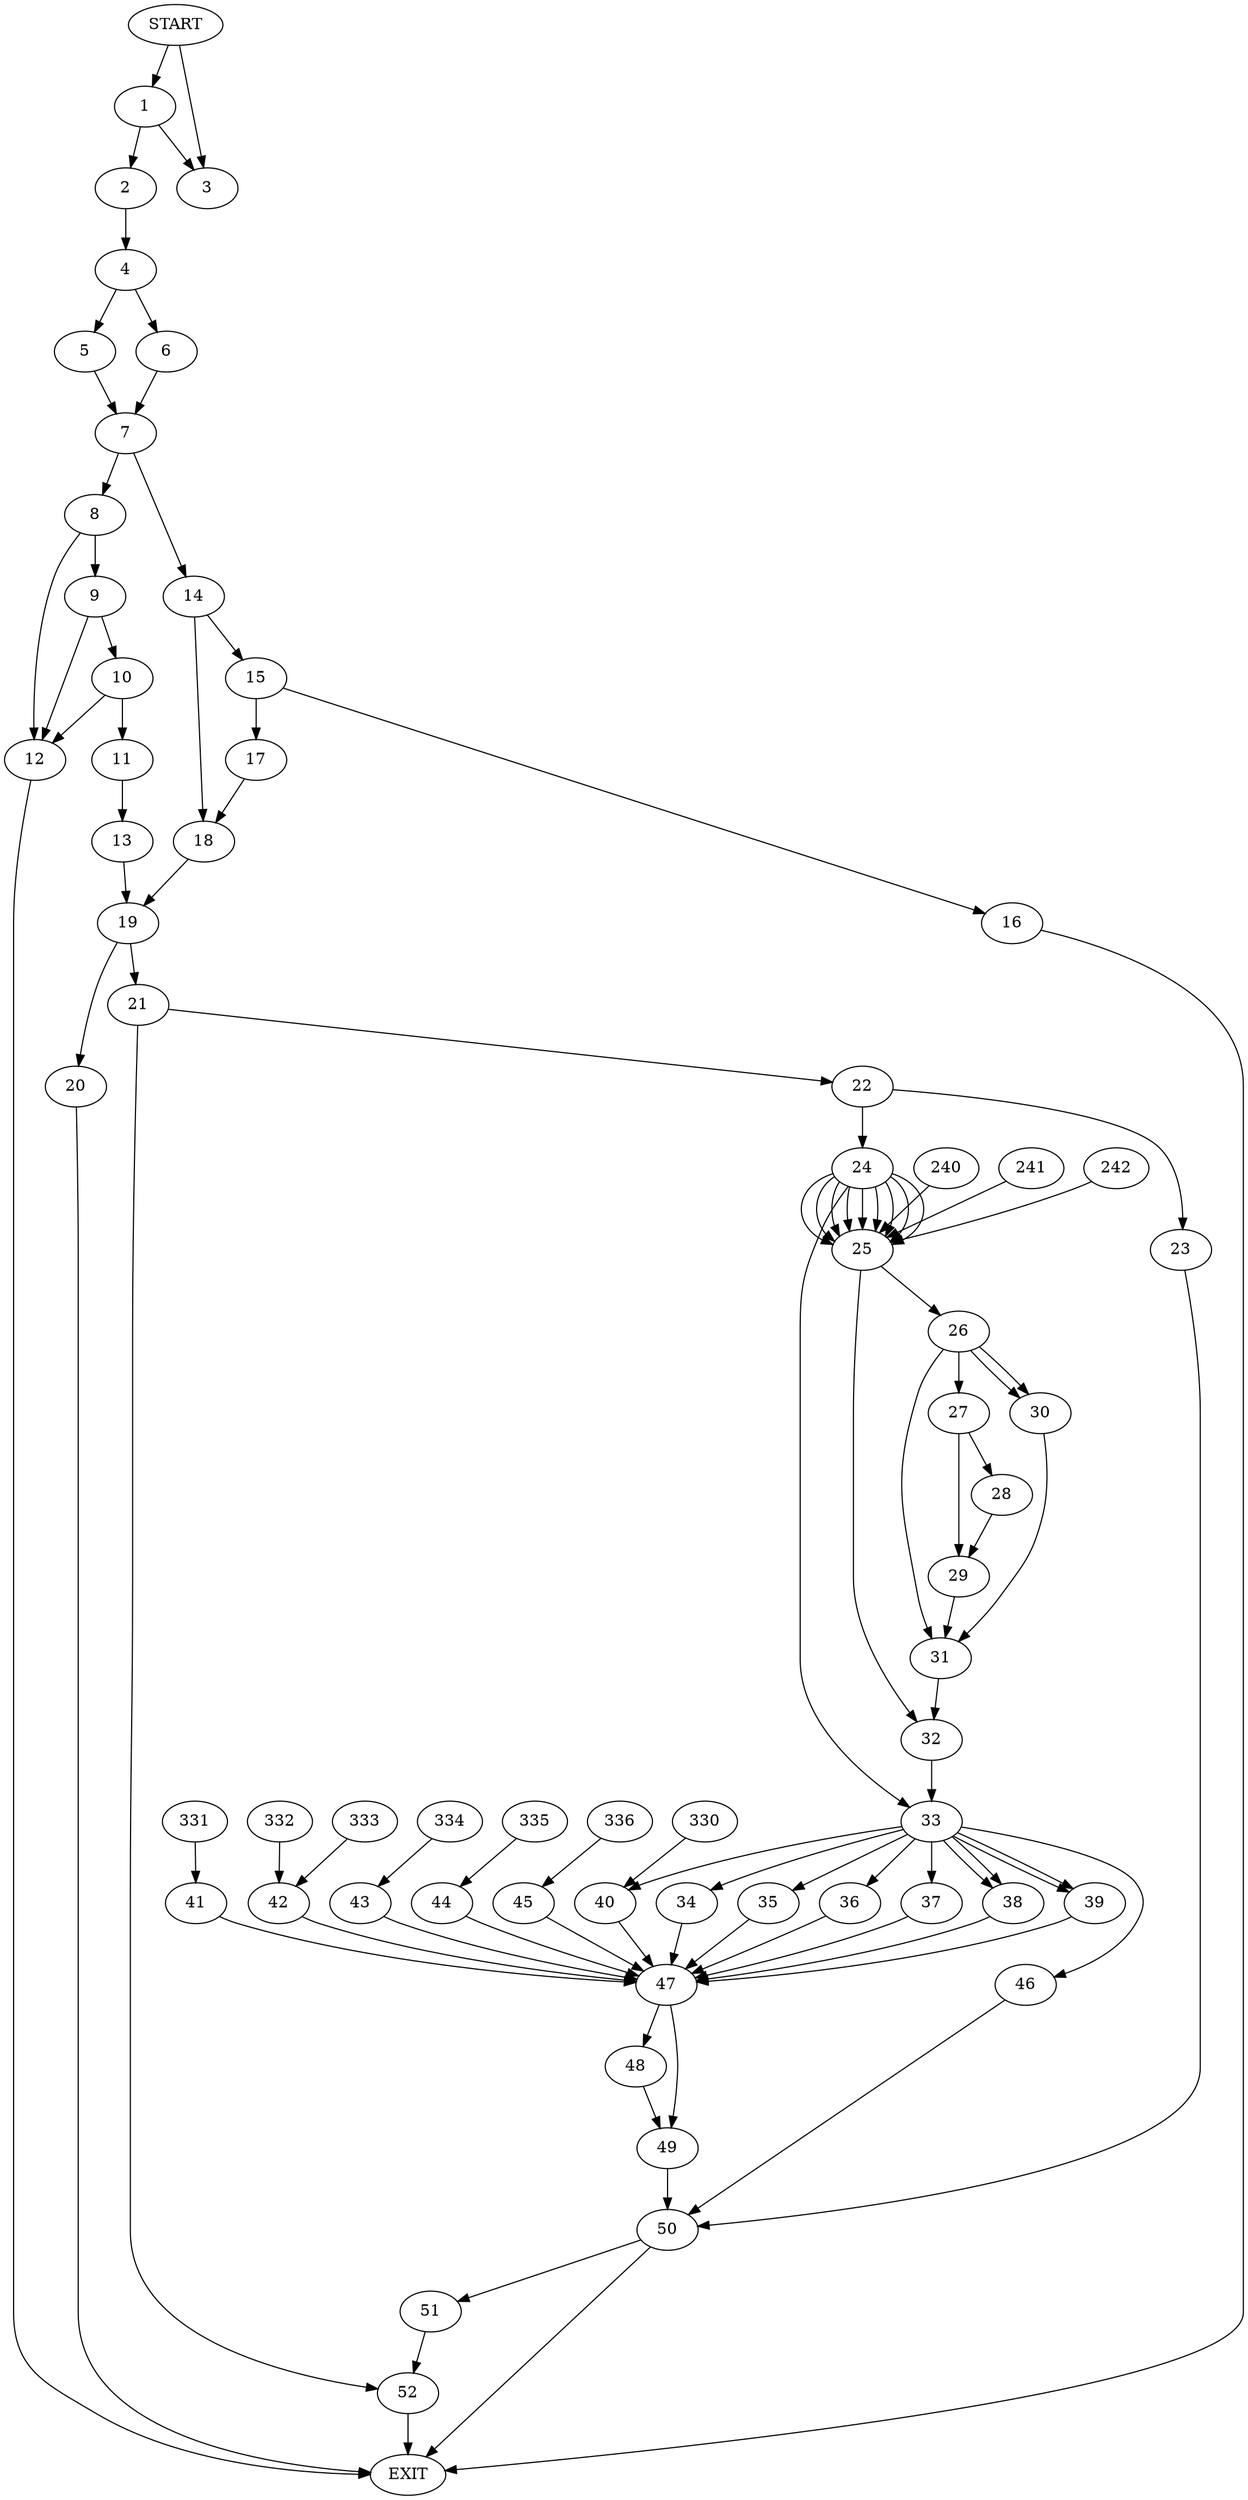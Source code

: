 digraph { 
0 [label="START"];
1;
2;
3;
4;
5;
6;
7;
8;
9;
10;
11;
12;
13;
14;
15;
16;
17;
18;
19;
20;
21;
22;
23;
24;
25;
26;
27;
28;
29;
30;
31;
32;
33;
34;
35;
36;
37;
38;
39;
40;
41;
42;
43;
44;
45;
46;
47;
48;
49;
50;
51;
52;
53[label="EXIT"];
0 -> 1;
0 -> 3;
1 -> 2;
1 -> 3;
2 -> 4;
4 -> 5;
4 -> 6;
5 -> 7;
6 -> 7;
7 -> 8;
7 -> 14;
8 -> 9;
8 -> 12;
9 -> 10;
9 -> 12;
10 -> 11;
10 -> 12;
11 -> 13;
12 -> 53;
13 -> 19;
14 -> 15;
14 -> 18;
15 -> 16;
15 -> 17;
16 -> 53;
17 -> 18;
18 -> 19;
19 -> 21;
19 -> 20;
20 -> 53;
21 -> 22;
21 -> 52;
22 -> 24;
22 -> 23;
23 -> 50;
24 -> 33;
24 -> 25;
24:s2 -> 25;
24:s3 -> 25;
24:s4 -> 25;
24:s5 -> 25;
24:s6 -> 25;
24:s7 -> 25;
24:s8 -> 25;
24:s9 -> 25;
240 -> 25;
241 -> 25;
242 -> 25;
25 -> 26;
25 -> 32;
26 -> 31;
26 -> 27;
26:s2 -> 30;
26:s3 -> 30;
27 -> 28;
27 -> 29;
28 -> 29;
29 -> 31;
30 -> 31;
31 -> 32;
32 -> 33;
33 -> 46;
33 -> 34;
33:s2 -> 35;
33:s3 -> 36;
33:s4 -> 37;
33:s5 -> 38;
33:s6 -> 38;
33:s7 -> 39;
33:s8 -> 39;
33:s9 -> 40;
330 -> 40;
331 -> 41;
332 -> 42;
333 -> 42;
334 -> 43;
335 -> 44;
336 -> 45;
34 -> 47;
35 -> 47;
36 -> 47;
37 -> 47;
38 -> 47;
39 -> 47;
40 -> 47;
41 -> 47;
42 -> 47;
43 -> 47;
44 -> 47;
45 -> 47;
46 -> 50;
47 -> 48;
47 -> 49;
48 -> 49;
49 -> 50;
50 -> 53;
50 -> 51;
51 -> 52;
52 -> 53;
}